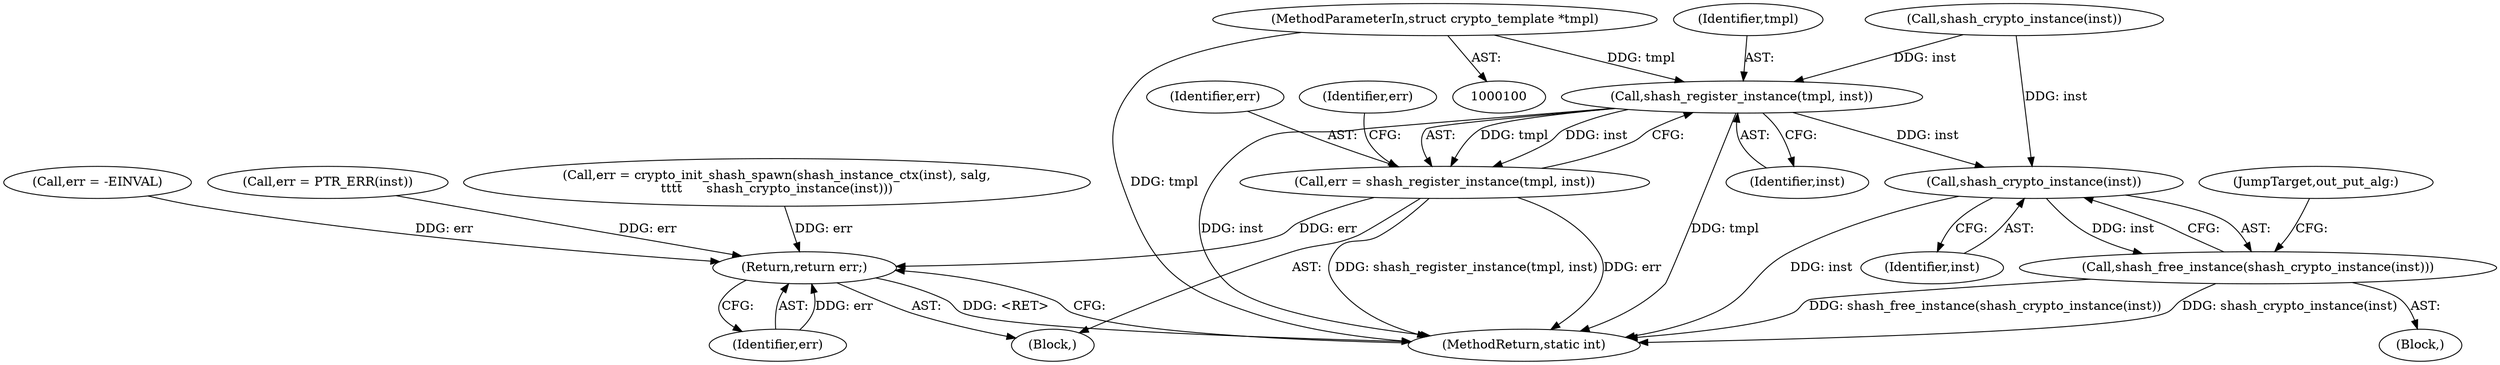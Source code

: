 digraph "0_linux_af3ff8045bbf3e32f1a448542e73abb4c8ceb6f1@pointer" {
"1000101" [label="(MethodParameterIn,struct crypto_template *tmpl)"];
"1000331" [label="(Call,shash_register_instance(tmpl, inst))"];
"1000329" [label="(Call,err = shash_register_instance(tmpl, inst))"];
"1000344" [label="(Return,return err;)"];
"1000339" [label="(Call,shash_crypto_instance(inst))"];
"1000338" [label="(Call,shash_free_instance(shash_crypto_instance(inst)))"];
"1000339" [label="(Call,shash_crypto_instance(inst))"];
"1000333" [label="(Identifier,inst)"];
"1000344" [label="(Return,return err;)"];
"1000332" [label="(Identifier,tmpl)"];
"1000185" [label="(Call,shash_crypto_instance(inst))"];
"1000345" [label="(Identifier,err)"];
"1000335" [label="(Identifier,err)"];
"1000340" [label="(Identifier,inst)"];
"1000329" [label="(Call,err = shash_register_instance(tmpl, inst))"];
"1000330" [label="(Identifier,err)"];
"1000338" [label="(Call,shash_free_instance(shash_crypto_instance(inst)))"];
"1000346" [label="(MethodReturn,static int)"];
"1000331" [label="(Call,shash_register_instance(tmpl, inst))"];
"1000341" [label="(JumpTarget,out_put_alg:)"];
"1000171" [label="(Call,err = PTR_ERR(inst))"];
"1000101" [label="(MethodParameterIn,struct crypto_template *tmpl)"];
"1000179" [label="(Call,err = crypto_init_shash_spawn(shash_instance_ctx(inst), salg,\n\t\t\t\t      shash_crypto_instance(inst)))"];
"1000133" [label="(Call,err = -EINVAL)"];
"1000103" [label="(Block,)"];
"1000336" [label="(Block,)"];
"1000101" -> "1000100"  [label="AST: "];
"1000101" -> "1000346"  [label="DDG: tmpl"];
"1000101" -> "1000331"  [label="DDG: tmpl"];
"1000331" -> "1000329"  [label="AST: "];
"1000331" -> "1000333"  [label="CFG: "];
"1000332" -> "1000331"  [label="AST: "];
"1000333" -> "1000331"  [label="AST: "];
"1000329" -> "1000331"  [label="CFG: "];
"1000331" -> "1000346"  [label="DDG: inst"];
"1000331" -> "1000346"  [label="DDG: tmpl"];
"1000331" -> "1000329"  [label="DDG: tmpl"];
"1000331" -> "1000329"  [label="DDG: inst"];
"1000185" -> "1000331"  [label="DDG: inst"];
"1000331" -> "1000339"  [label="DDG: inst"];
"1000329" -> "1000103"  [label="AST: "];
"1000330" -> "1000329"  [label="AST: "];
"1000335" -> "1000329"  [label="CFG: "];
"1000329" -> "1000346"  [label="DDG: shash_register_instance(tmpl, inst)"];
"1000329" -> "1000346"  [label="DDG: err"];
"1000329" -> "1000344"  [label="DDG: err"];
"1000344" -> "1000103"  [label="AST: "];
"1000344" -> "1000345"  [label="CFG: "];
"1000345" -> "1000344"  [label="AST: "];
"1000346" -> "1000344"  [label="CFG: "];
"1000344" -> "1000346"  [label="DDG: <RET>"];
"1000345" -> "1000344"  [label="DDG: err"];
"1000171" -> "1000344"  [label="DDG: err"];
"1000133" -> "1000344"  [label="DDG: err"];
"1000179" -> "1000344"  [label="DDG: err"];
"1000339" -> "1000338"  [label="AST: "];
"1000339" -> "1000340"  [label="CFG: "];
"1000340" -> "1000339"  [label="AST: "];
"1000338" -> "1000339"  [label="CFG: "];
"1000339" -> "1000346"  [label="DDG: inst"];
"1000339" -> "1000338"  [label="DDG: inst"];
"1000185" -> "1000339"  [label="DDG: inst"];
"1000338" -> "1000336"  [label="AST: "];
"1000341" -> "1000338"  [label="CFG: "];
"1000338" -> "1000346"  [label="DDG: shash_crypto_instance(inst)"];
"1000338" -> "1000346"  [label="DDG: shash_free_instance(shash_crypto_instance(inst))"];
}
